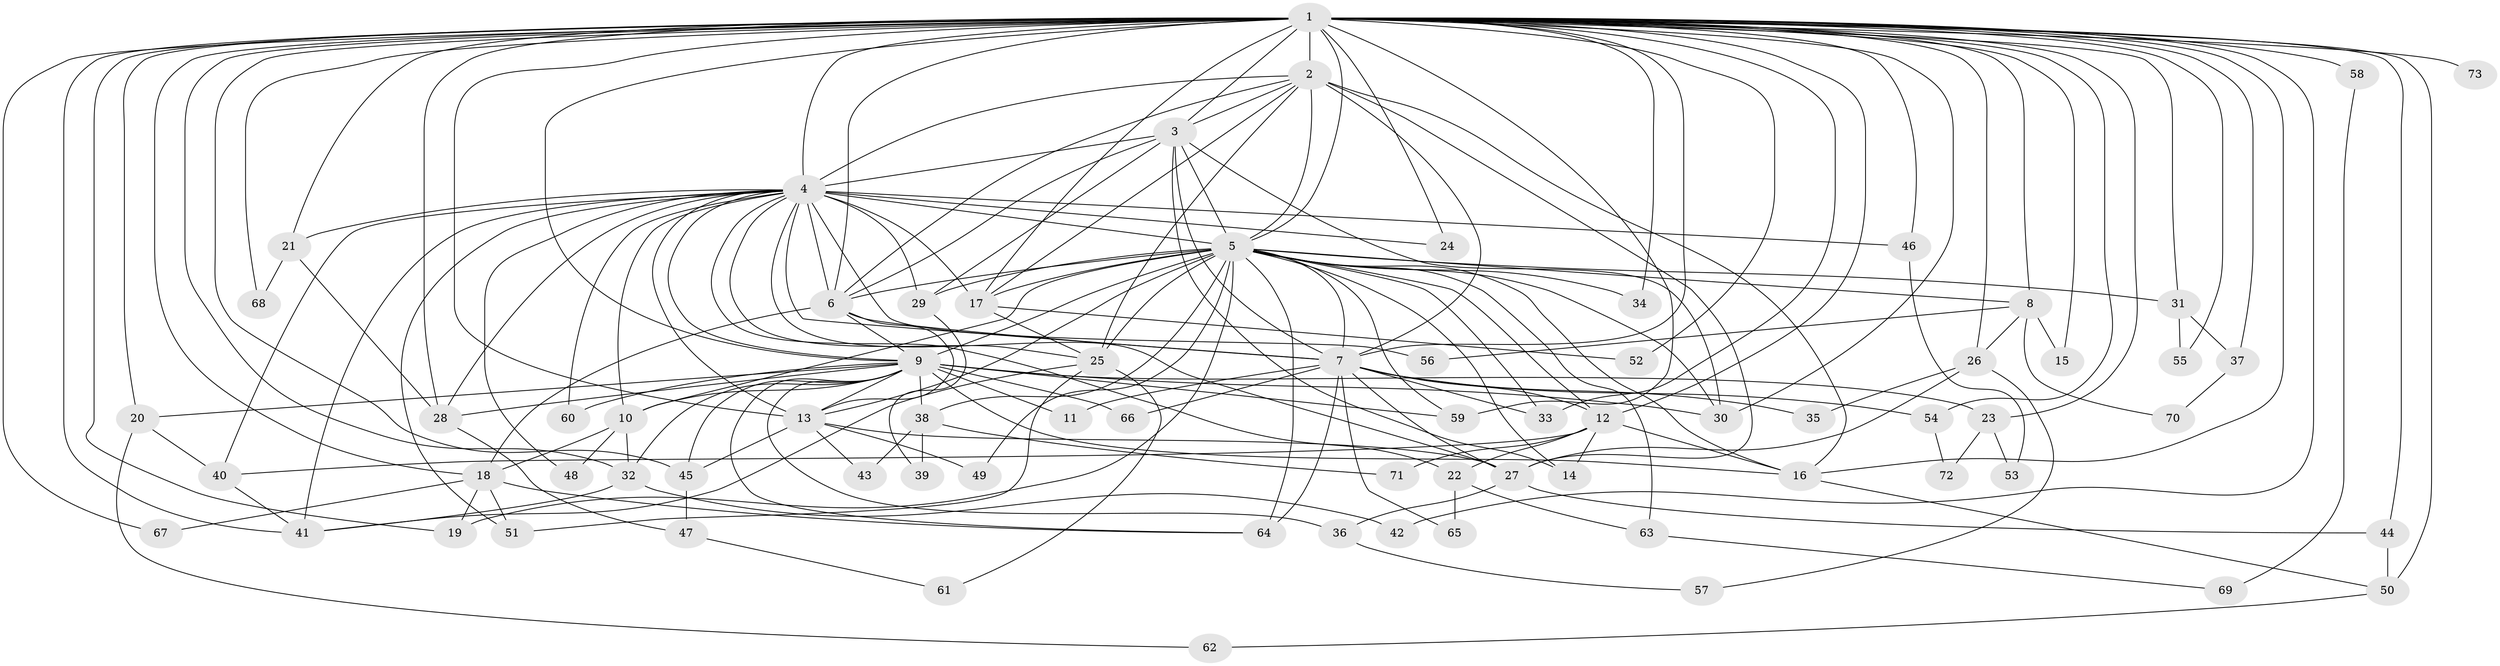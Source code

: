 // original degree distribution, {19: 0.013793103448275862, 34: 0.006896551724137931, 29: 0.006896551724137931, 15: 0.006896551724137931, 21: 0.013793103448275862, 35: 0.006896551724137931, 27: 0.006896551724137931, 17: 0.006896551724137931, 6: 0.020689655172413793, 7: 0.006896551724137931, 4: 0.09655172413793103, 3: 0.25517241379310346, 2: 0.47586206896551725, 8: 0.006896551724137931, 10: 0.006896551724137931, 5: 0.06206896551724138}
// Generated by graph-tools (version 1.1) at 2025/34/03/09/25 02:34:36]
// undirected, 73 vertices, 188 edges
graph export_dot {
graph [start="1"]
  node [color=gray90,style=filled];
  1;
  2;
  3;
  4;
  5;
  6;
  7;
  8;
  9;
  10;
  11;
  12;
  13;
  14;
  15;
  16;
  17;
  18;
  19;
  20;
  21;
  22;
  23;
  24;
  25;
  26;
  27;
  28;
  29;
  30;
  31;
  32;
  33;
  34;
  35;
  36;
  37;
  38;
  39;
  40;
  41;
  42;
  43;
  44;
  45;
  46;
  47;
  48;
  49;
  50;
  51;
  52;
  53;
  54;
  55;
  56;
  57;
  58;
  59;
  60;
  61;
  62;
  63;
  64;
  65;
  66;
  67;
  68;
  69;
  70;
  71;
  72;
  73;
  1 -- 2 [weight=16.0];
  1 -- 3 [weight=4.0];
  1 -- 4 [weight=4.0];
  1 -- 5 [weight=6.0];
  1 -- 6 [weight=2.0];
  1 -- 7 [weight=3.0];
  1 -- 8 [weight=1.0];
  1 -- 9 [weight=2.0];
  1 -- 12 [weight=1.0];
  1 -- 13 [weight=2.0];
  1 -- 15 [weight=1.0];
  1 -- 16 [weight=1.0];
  1 -- 17 [weight=1.0];
  1 -- 18 [weight=3.0];
  1 -- 19 [weight=2.0];
  1 -- 20 [weight=1.0];
  1 -- 21 [weight=2.0];
  1 -- 23 [weight=1.0];
  1 -- 24 [weight=1.0];
  1 -- 26 [weight=1.0];
  1 -- 28 [weight=1.0];
  1 -- 30 [weight=1.0];
  1 -- 31 [weight=1.0];
  1 -- 32 [weight=1.0];
  1 -- 33 [weight=1.0];
  1 -- 34 [weight=1.0];
  1 -- 37 [weight=1.0];
  1 -- 41 [weight=1.0];
  1 -- 42 [weight=1.0];
  1 -- 44 [weight=2.0];
  1 -- 45 [weight=1.0];
  1 -- 46 [weight=1.0];
  1 -- 50 [weight=2.0];
  1 -- 52 [weight=1.0];
  1 -- 54 [weight=1.0];
  1 -- 55 [weight=1.0];
  1 -- 58 [weight=2.0];
  1 -- 59 [weight=1.0];
  1 -- 67 [weight=1.0];
  1 -- 68 [weight=1.0];
  1 -- 73 [weight=2.0];
  2 -- 3 [weight=1.0];
  2 -- 4 [weight=3.0];
  2 -- 5 [weight=2.0];
  2 -- 6 [weight=1.0];
  2 -- 7 [weight=1.0];
  2 -- 16 [weight=1.0];
  2 -- 17 [weight=2.0];
  2 -- 25 [weight=1.0];
  2 -- 27 [weight=1.0];
  3 -- 4 [weight=2.0];
  3 -- 5 [weight=3.0];
  3 -- 6 [weight=1.0];
  3 -- 7 [weight=1.0];
  3 -- 14 [weight=2.0];
  3 -- 29 [weight=1.0];
  3 -- 30 [weight=1.0];
  4 -- 5 [weight=4.0];
  4 -- 6 [weight=2.0];
  4 -- 7 [weight=3.0];
  4 -- 9 [weight=1.0];
  4 -- 10 [weight=1.0];
  4 -- 13 [weight=1.0];
  4 -- 17 [weight=1.0];
  4 -- 21 [weight=1.0];
  4 -- 22 [weight=1.0];
  4 -- 24 [weight=1.0];
  4 -- 25 [weight=1.0];
  4 -- 27 [weight=1.0];
  4 -- 28 [weight=1.0];
  4 -- 29 [weight=1.0];
  4 -- 40 [weight=1.0];
  4 -- 41 [weight=1.0];
  4 -- 46 [weight=1.0];
  4 -- 48 [weight=1.0];
  4 -- 51 [weight=1.0];
  4 -- 56 [weight=1.0];
  4 -- 60 [weight=1.0];
  5 -- 6 [weight=3.0];
  5 -- 7 [weight=2.0];
  5 -- 8 [weight=1.0];
  5 -- 9 [weight=13.0];
  5 -- 10 [weight=2.0];
  5 -- 12 [weight=1.0];
  5 -- 13 [weight=1.0];
  5 -- 14 [weight=1.0];
  5 -- 16 [weight=1.0];
  5 -- 17 [weight=2.0];
  5 -- 19 [weight=2.0];
  5 -- 25 [weight=1.0];
  5 -- 29 [weight=2.0];
  5 -- 30 [weight=2.0];
  5 -- 31 [weight=1.0];
  5 -- 33 [weight=1.0];
  5 -- 34 [weight=1.0];
  5 -- 38 [weight=1.0];
  5 -- 49 [weight=1.0];
  5 -- 59 [weight=2.0];
  5 -- 63 [weight=1.0];
  5 -- 64 [weight=1.0];
  6 -- 7 [weight=1.0];
  6 -- 9 [weight=1.0];
  6 -- 13 [weight=1.0];
  6 -- 18 [weight=5.0];
  7 -- 11 [weight=1.0];
  7 -- 12 [weight=1.0];
  7 -- 27 [weight=1.0];
  7 -- 33 [weight=1.0];
  7 -- 35 [weight=1.0];
  7 -- 54 [weight=1.0];
  7 -- 64 [weight=1.0];
  7 -- 65 [weight=1.0];
  7 -- 66 [weight=1.0];
  8 -- 15 [weight=1.0];
  8 -- 26 [weight=1.0];
  8 -- 56 [weight=1.0];
  8 -- 70 [weight=1.0];
  9 -- 10 [weight=1.0];
  9 -- 11 [weight=1.0];
  9 -- 13 [weight=1.0];
  9 -- 16 [weight=1.0];
  9 -- 20 [weight=1.0];
  9 -- 23 [weight=1.0];
  9 -- 28 [weight=1.0];
  9 -- 30 [weight=1.0];
  9 -- 32 [weight=1.0];
  9 -- 36 [weight=1.0];
  9 -- 38 [weight=1.0];
  9 -- 45 [weight=1.0];
  9 -- 59 [weight=1.0];
  9 -- 60 [weight=1.0];
  9 -- 64 [weight=1.0];
  9 -- 66 [weight=1.0];
  10 -- 18 [weight=1.0];
  10 -- 32 [weight=1.0];
  10 -- 48 [weight=1.0];
  12 -- 14 [weight=1.0];
  12 -- 16 [weight=1.0];
  12 -- 22 [weight=1.0];
  12 -- 40 [weight=1.0];
  12 -- 71 [weight=1.0];
  13 -- 27 [weight=1.0];
  13 -- 43 [weight=1.0];
  13 -- 45 [weight=1.0];
  13 -- 49 [weight=1.0];
  16 -- 50 [weight=1.0];
  17 -- 25 [weight=1.0];
  17 -- 52 [weight=1.0];
  18 -- 19 [weight=1.0];
  18 -- 51 [weight=1.0];
  18 -- 64 [weight=1.0];
  18 -- 67 [weight=1.0];
  20 -- 40 [weight=1.0];
  20 -- 62 [weight=1.0];
  21 -- 28 [weight=1.0];
  21 -- 68 [weight=1.0];
  22 -- 63 [weight=1.0];
  22 -- 65 [weight=1.0];
  23 -- 53 [weight=1.0];
  23 -- 72 [weight=1.0];
  25 -- 41 [weight=1.0];
  25 -- 51 [weight=1.0];
  25 -- 61 [weight=1.0];
  26 -- 27 [weight=1.0];
  26 -- 35 [weight=1.0];
  26 -- 57 [weight=1.0];
  27 -- 36 [weight=1.0];
  27 -- 44 [weight=1.0];
  28 -- 47 [weight=1.0];
  29 -- 39 [weight=1.0];
  31 -- 37 [weight=1.0];
  31 -- 55 [weight=1.0];
  32 -- 41 [weight=1.0];
  32 -- 42 [weight=1.0];
  36 -- 57 [weight=1.0];
  37 -- 70 [weight=1.0];
  38 -- 39 [weight=1.0];
  38 -- 43 [weight=1.0];
  38 -- 71 [weight=1.0];
  40 -- 41 [weight=1.0];
  44 -- 50 [weight=1.0];
  45 -- 47 [weight=1.0];
  46 -- 53 [weight=1.0];
  47 -- 61 [weight=1.0];
  50 -- 62 [weight=1.0];
  54 -- 72 [weight=1.0];
  58 -- 69 [weight=1.0];
  63 -- 69 [weight=1.0];
}
